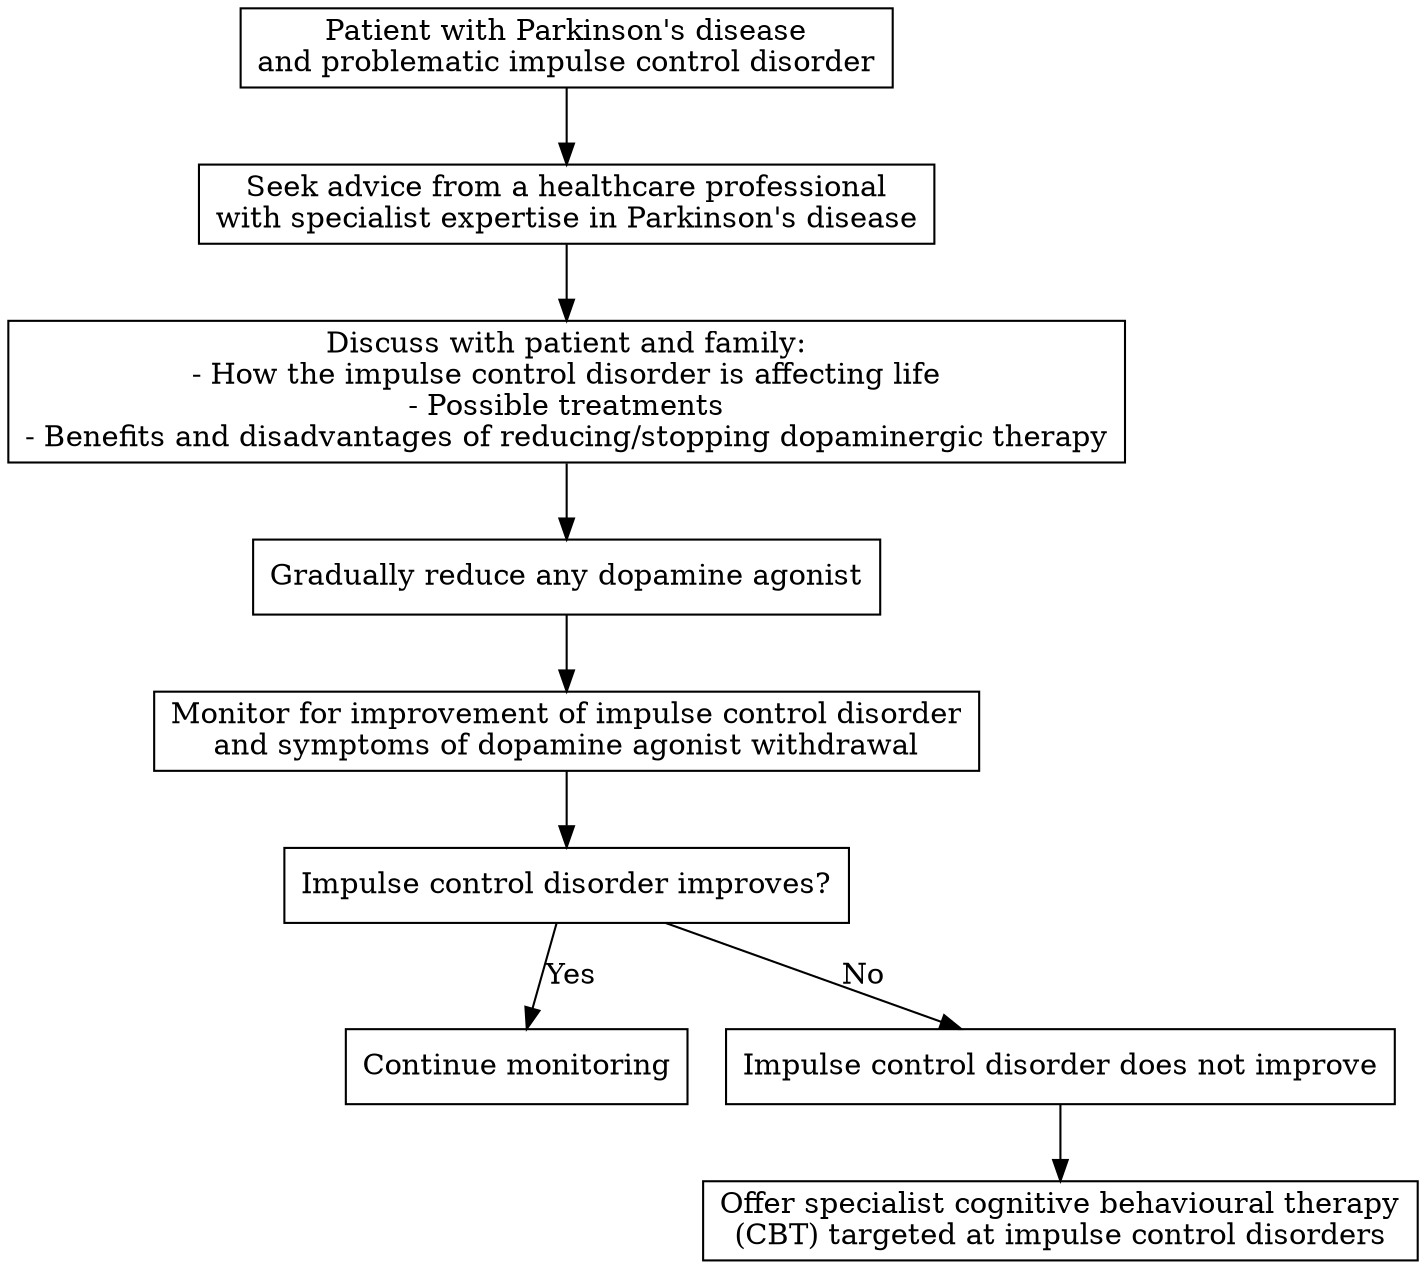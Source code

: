 digraph G {
    node [shape=box];
    rankdir=TB;
    
    start [label="Patient with Parkinson's disease\nand problematic impulse control disorder"];
    
    advice [label="Seek advice from a healthcare professional\nwith specialist expertise in Parkinson's disease"];
    start -> advice;
    
    discuss [label="Discuss with patient and family:\n- How the impulse control disorder is affecting life\n- Possible treatments\n- Benefits and disadvantages of reducing/stopping dopaminergic therapy"];
    advice -> discuss;
    
    modify [label="Gradually reduce any dopamine agonist"];
    discuss -> modify;
    
    monitor [label="Monitor for improvement of impulse control disorder\nand symptoms of dopamine agonist withdrawal"];
    modify -> monitor;
    
    effective [label="Impulse control disorder improves?"];
    monitor -> effective;
    
    yes_effective [label="Continue monitoring"];
    no_effective [label="Impulse control disorder does not improve"];
    effective -> yes_effective [label="Yes"];
    effective -> no_effective [label="No"];
    
    therapy [label="Offer specialist cognitive behavioural therapy\n(CBT) targeted at impulse control disorders"];
    no_effective -> therapy;
}
